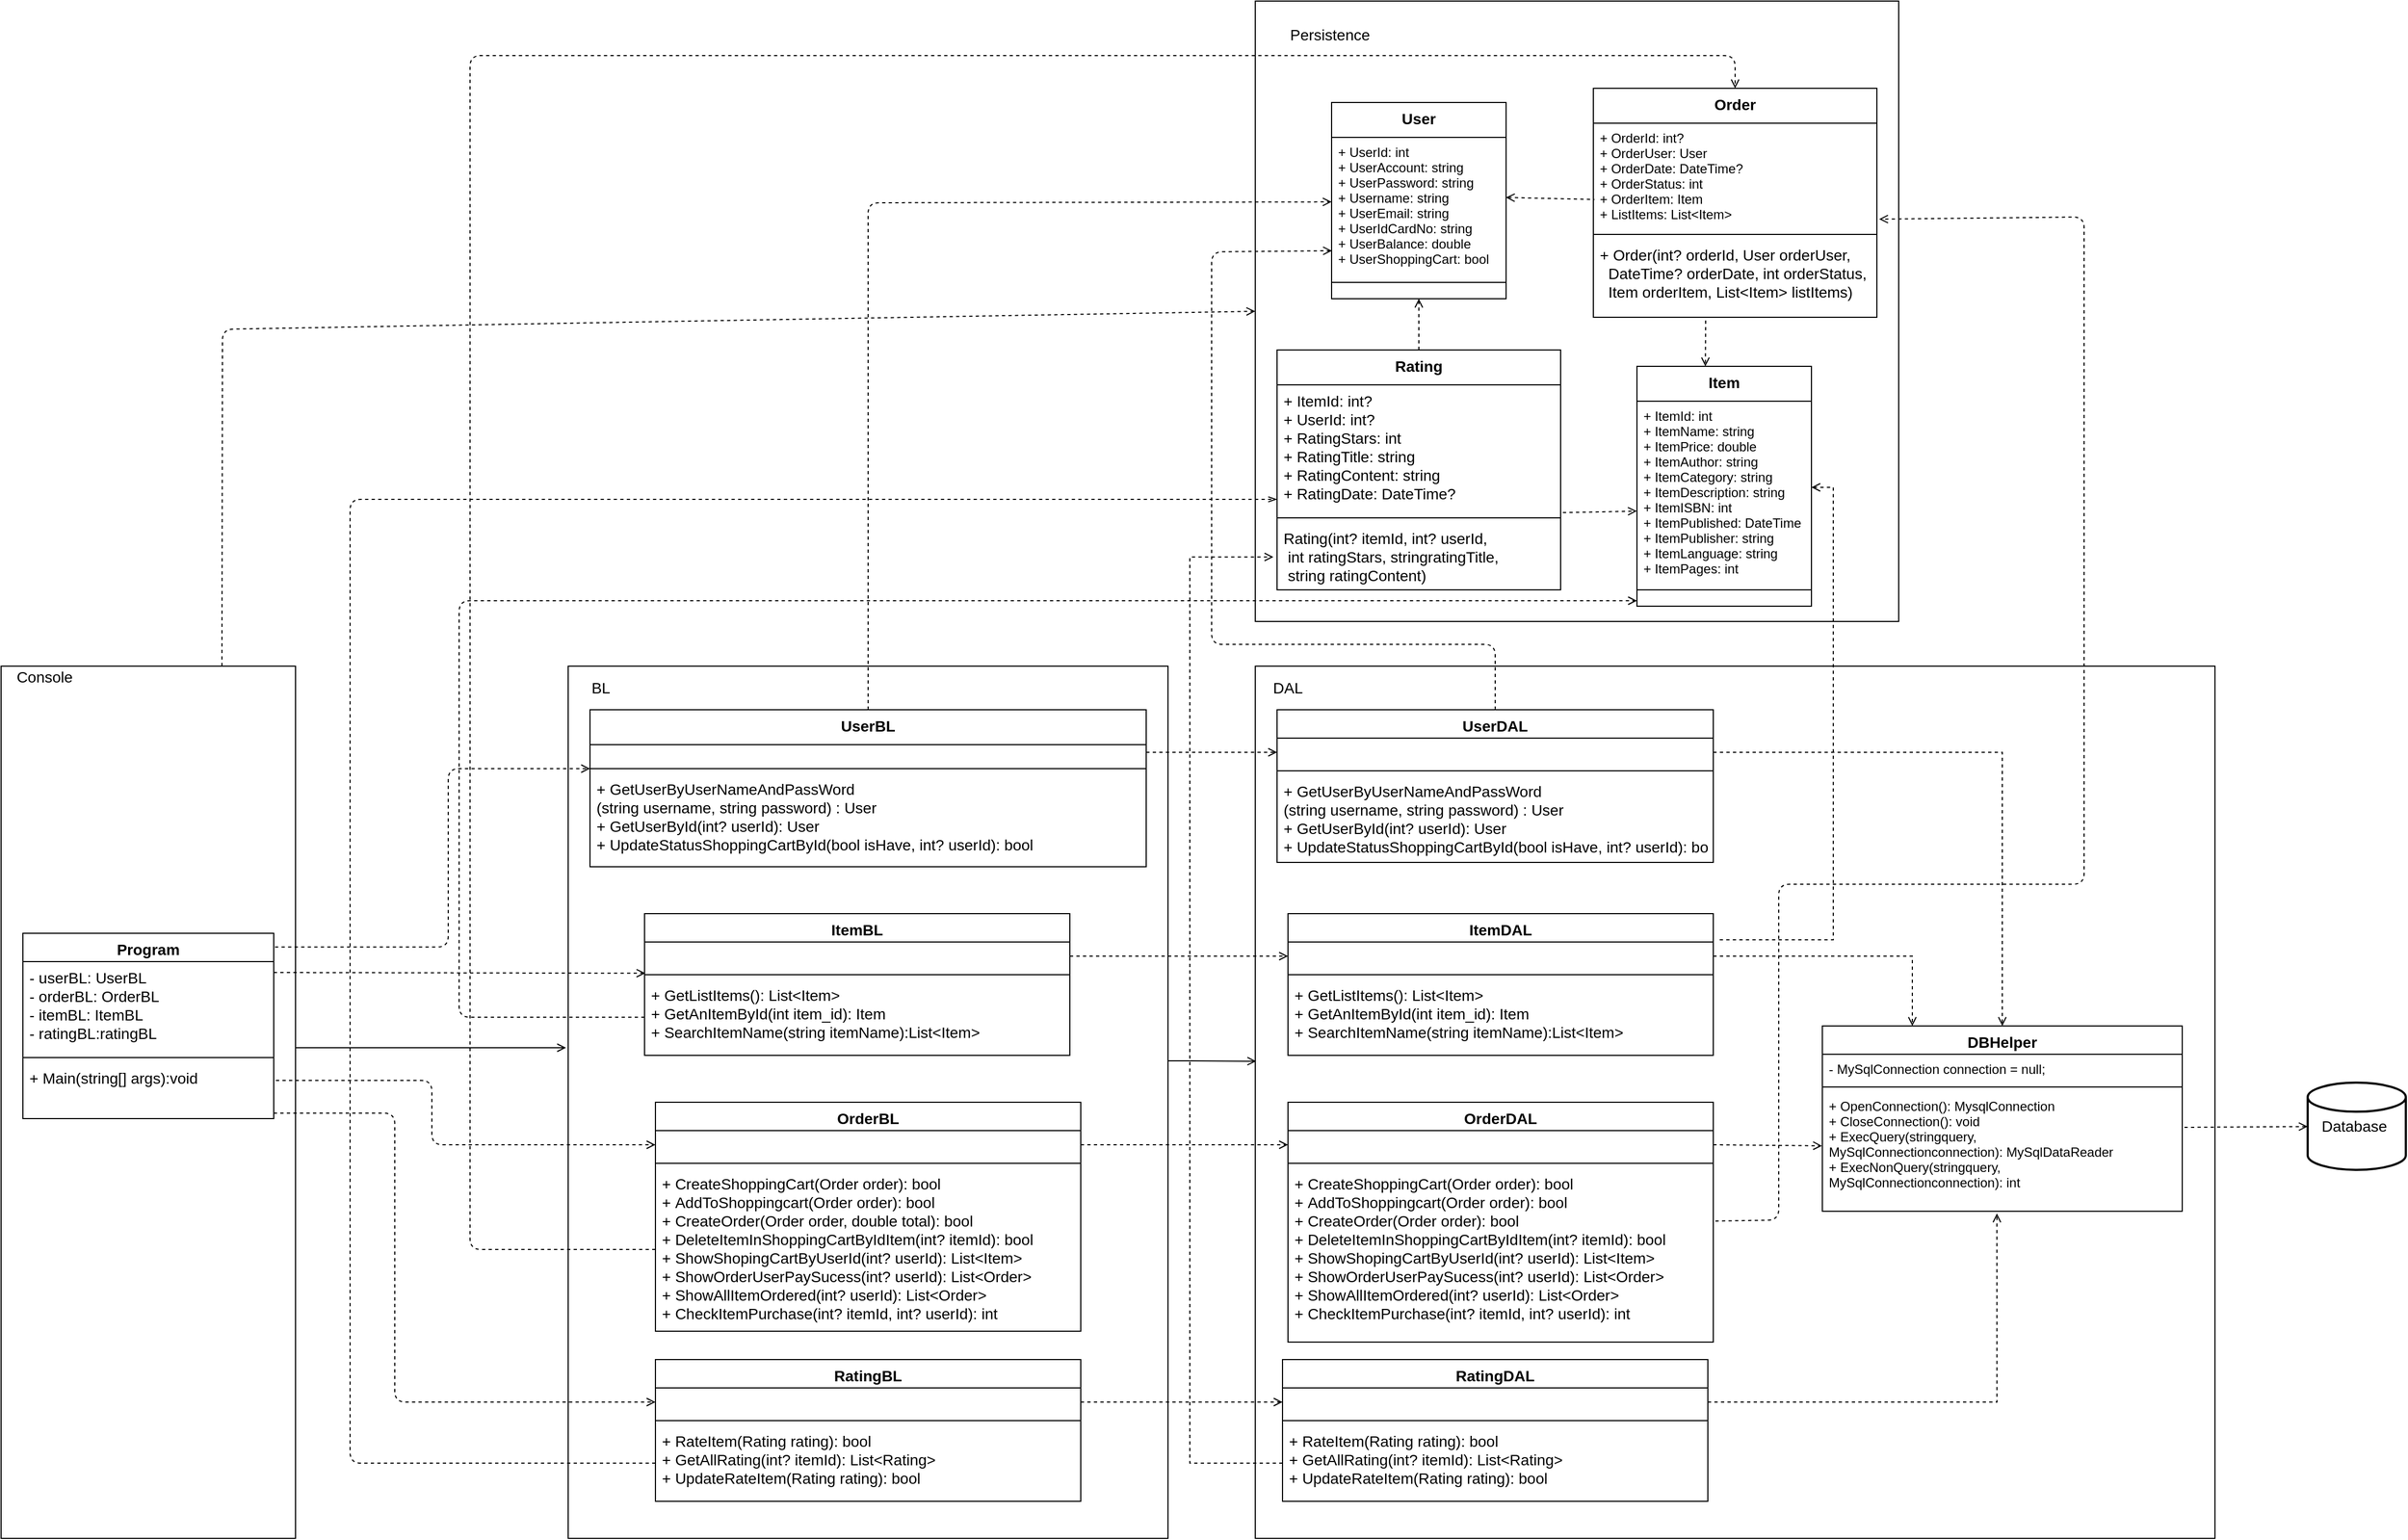 <mxfile version="10.7.6" type="device"><diagram id="Gc_cReIqnhDDyFZBxnfC" name="Page-1"><mxGraphModel dx="1263" dy="1745" grid="1" gridSize="10" guides="1" tooltips="1" connect="1" arrows="1" fold="1" page="1" pageScale="1" pageWidth="827" pageHeight="1169" math="0" shadow="0"><root><mxCell id="0"/><mxCell id="1" parent="0"/><mxCell id="-DTpXNqFIU-5jEL0qVyq-1" style="edgeStyle=orthogonalEdgeStyle;rounded=0;orthogonalLoop=1;jettySize=auto;html=1;endArrow=open;endFill=0;fontSize=14;entryX=0.001;entryY=0.453;entryDx=0;entryDy=0;entryPerimeter=0;" parent="1" source="-DTpXNqFIU-5jEL0qVyq-2" target="-DTpXNqFIU-5jEL0qVyq-27" edge="1"><mxGeometry relative="1" as="geometry"><Array as="points"><mxPoint x="1100" y="402"/><mxPoint x="1100" y="402"/></Array></mxGeometry></mxCell><mxCell id="-DTpXNqFIU-5jEL0qVyq-2" value="" style="rounded=0;whiteSpace=wrap;html=1;fillColor=none;gradientColor=none;align=left;" parent="1" vertex="1"><mxGeometry x="530" y="40" width="550" height="800" as="geometry"/></mxCell><mxCell id="-DTpXNqFIU-5jEL0qVyq-3" style="edgeStyle=orthogonalEdgeStyle;rounded=0;orthogonalLoop=1;jettySize=auto;html=1;fontSize=14;endArrow=open;endFill=0;" parent="1" source="-DTpXNqFIU-5jEL0qVyq-4" edge="1"><mxGeometry relative="1" as="geometry"><mxPoint x="528" y="390" as="targetPoint"/><Array as="points"><mxPoint x="527" y="390"/></Array></mxGeometry></mxCell><mxCell id="-DTpXNqFIU-5jEL0qVyq-4" value="" style="rounded=0;whiteSpace=wrap;html=1;" parent="1" vertex="1"><mxGeometry x="10" y="40" width="270" height="800" as="geometry"/></mxCell><mxCell id="-DTpXNqFIU-5jEL0qVyq-5" value="Program" style="swimlane;fontStyle=1;align=center;verticalAlign=top;childLayout=stackLayout;horizontal=1;startSize=26;horizontalStack=0;resizeParent=1;resizeParentMax=0;resizeLast=0;collapsible=1;marginBottom=0;fontSize=14;" parent="1" vertex="1"><mxGeometry x="30" y="285" width="230" height="170" as="geometry"><mxRectangle x="30" y="130" width="90" height="26" as="alternateBounds"/></mxGeometry></mxCell><mxCell id="-DTpXNqFIU-5jEL0qVyq-6" value="- userBL: UserBL&#10;- orderBL: OrderBL&#10;- itemBL: ItemBL&#10;- ratingBL:ratingBL&#10;" style="text;strokeColor=none;fillColor=none;align=left;verticalAlign=top;spacingLeft=4;spacingRight=4;overflow=hidden;rotatable=0;points=[[0,0.5],[1,0.5]];portConstraint=eastwest;fontSize=14;" parent="-DTpXNqFIU-5jEL0qVyq-5" vertex="1"><mxGeometry y="26" width="230" height="84" as="geometry"/></mxCell><mxCell id="-DTpXNqFIU-5jEL0qVyq-7" value="" style="line;strokeWidth=1;fillColor=none;align=left;verticalAlign=middle;spacingTop=-1;spacingLeft=3;spacingRight=3;rotatable=0;labelPosition=right;points=[];portConstraint=eastwest;" parent="-DTpXNqFIU-5jEL0qVyq-5" vertex="1"><mxGeometry y="110" width="230" height="8" as="geometry"/></mxCell><mxCell id="-DTpXNqFIU-5jEL0qVyq-8" value="+ Main(string[] args):void&#10;&#10;" style="text;strokeColor=none;fillColor=none;align=left;verticalAlign=top;spacingLeft=4;spacingRight=4;overflow=hidden;rotatable=0;points=[[0,0.5],[1,0.5]];portConstraint=eastwest;fontSize=14;" parent="-DTpXNqFIU-5jEL0qVyq-5" vertex="1"><mxGeometry y="118" width="230" height="52" as="geometry"/></mxCell><mxCell id="-DTpXNqFIU-5jEL0qVyq-9" value="&lt;font style=&quot;font-size: 14px&quot;&gt;Console&lt;/font&gt;" style="text;html=1;strokeColor=none;fillColor=none;align=center;verticalAlign=middle;whiteSpace=wrap;rounded=0;fontSize=14;" parent="1" vertex="1"><mxGeometry x="10" y="40" width="80" height="20" as="geometry"/></mxCell><mxCell id="-DTpXNqFIU-5jEL0qVyq-10" value="UserBL" style="swimlane;fontStyle=1;align=center;verticalAlign=top;childLayout=stackLayout;horizontal=1;startSize=32;horizontalStack=0;resizeParent=1;resizeParentMax=0;resizeLast=0;collapsible=1;marginBottom=0;fillColor=none;gradientColor=none;fontSize=14;" parent="1" vertex="1"><mxGeometry x="550" y="80" width="510" height="144" as="geometry"/></mxCell><mxCell id="-DTpXNqFIU-5jEL0qVyq-11" value="  " style="text;strokeColor=none;fillColor=none;align=left;verticalAlign=top;spacingLeft=4;spacingRight=4;overflow=hidden;rotatable=0;points=[[0,0.5],[1,0.5]];portConstraint=eastwest;" parent="-DTpXNqFIU-5jEL0qVyq-10" vertex="1"><mxGeometry y="32" width="510" height="18" as="geometry"/></mxCell><mxCell id="-DTpXNqFIU-5jEL0qVyq-12" value="" style="line;strokeWidth=1;fillColor=none;align=left;verticalAlign=middle;spacingTop=-1;spacingLeft=3;spacingRight=3;rotatable=0;labelPosition=right;points=[];portConstraint=eastwest;" parent="-DTpXNqFIU-5jEL0qVyq-10" vertex="1"><mxGeometry y="50" width="510" height="8" as="geometry"/></mxCell><mxCell id="-DTpXNqFIU-5jEL0qVyq-13" value="+ GetUserByUserNameAndPassWord&#10;(string username, string password) : User&#10;+ GetUserById(int? userId): User&#10;+ UpdateStatusShoppingCartById(bool isHave, int? userId): bool&#10;" style="text;strokeColor=none;fillColor=none;align=left;verticalAlign=top;spacingLeft=4;spacingRight=4;overflow=hidden;rotatable=0;points=[[0,0.5],[1,0.5]];portConstraint=eastwest;fontSize=14;" parent="-DTpXNqFIU-5jEL0qVyq-10" vertex="1"><mxGeometry y="58" width="510" height="86" as="geometry"/></mxCell><mxCell id="-DTpXNqFIU-5jEL0qVyq-14" value="ItemBL" style="swimlane;fontStyle=1;align=center;verticalAlign=top;childLayout=stackLayout;horizontal=1;startSize=26;horizontalStack=0;resizeParent=1;resizeParentMax=0;resizeLast=0;collapsible=1;marginBottom=0;fillColor=none;gradientColor=none;fontSize=14;" parent="1" vertex="1"><mxGeometry x="600" y="267" width="390" height="130" as="geometry"/></mxCell><mxCell id="-DTpXNqFIU-5jEL0qVyq-15" value=" " style="text;strokeColor=none;fillColor=none;align=left;verticalAlign=top;spacingLeft=4;spacingRight=4;overflow=hidden;rotatable=0;points=[[0,0.5],[1,0.5]];portConstraint=eastwest;" parent="-DTpXNqFIU-5jEL0qVyq-14" vertex="1"><mxGeometry y="26" width="390" height="26" as="geometry"/></mxCell><mxCell id="-DTpXNqFIU-5jEL0qVyq-16" value="" style="line;strokeWidth=1;fillColor=none;align=left;verticalAlign=middle;spacingTop=-1;spacingLeft=3;spacingRight=3;rotatable=0;labelPosition=right;points=[];portConstraint=eastwest;" parent="-DTpXNqFIU-5jEL0qVyq-14" vertex="1"><mxGeometry y="52" width="390" height="8" as="geometry"/></mxCell><mxCell id="-DTpXNqFIU-5jEL0qVyq-17" value="+ GetListItems(): List&lt;Item&gt;&#10;+ GetAnItemById(int item_id): Item&#10;+ SearchItemName(string itemName):List&lt;Item&gt;&#10;" style="text;strokeColor=none;fillColor=none;align=left;verticalAlign=top;spacingLeft=4;spacingRight=4;overflow=hidden;rotatable=0;points=[[0,0.5],[1,0.5]];portConstraint=eastwest;fontSize=14;" parent="-DTpXNqFIU-5jEL0qVyq-14" vertex="1"><mxGeometry y="60" width="390" height="70" as="geometry"/></mxCell><mxCell id="-DTpXNqFIU-5jEL0qVyq-18" value="OrderBL" style="swimlane;fontStyle=1;align=center;verticalAlign=top;childLayout=stackLayout;horizontal=1;startSize=26;horizontalStack=0;resizeParent=1;resizeParentMax=0;resizeLast=0;collapsible=1;marginBottom=0;fillColor=none;gradientColor=none;fontSize=14;" parent="1" vertex="1"><mxGeometry x="610" y="440" width="390" height="210" as="geometry"/></mxCell><mxCell id="-DTpXNqFIU-5jEL0qVyq-19" value=" " style="text;strokeColor=none;fillColor=none;align=left;verticalAlign=top;spacingLeft=4;spacingRight=4;overflow=hidden;rotatable=0;points=[[0,0.5],[1,0.5]];portConstraint=eastwest;" parent="-DTpXNqFIU-5jEL0qVyq-18" vertex="1"><mxGeometry y="26" width="390" height="26" as="geometry"/></mxCell><mxCell id="-DTpXNqFIU-5jEL0qVyq-20" value="" style="line;strokeWidth=1;fillColor=none;align=left;verticalAlign=middle;spacingTop=-1;spacingLeft=3;spacingRight=3;rotatable=0;labelPosition=right;points=[];portConstraint=eastwest;" parent="-DTpXNqFIU-5jEL0qVyq-18" vertex="1"><mxGeometry y="52" width="390" height="8" as="geometry"/></mxCell><mxCell id="-DTpXNqFIU-5jEL0qVyq-21" value="+ CreateShoppingCart(Order order): bool&#10;+ AddToShoppingcart(Order order): bool&#10;+ CreateOrder(Order order, double total): bool&#10;+ DeleteItemInShoppingCartByIdItem(int? itemId): bool&#10;+ ShowShopingCartByUserId(int? userId): List&lt;Item&gt;&#10;+ ShowOrderUserPaySucess(int? userId): List&lt;Order&gt;&#10;+ ShowAllItemOrdered(int? userId): List&lt;Order&gt;&#10;+ CheckItemPurchase(int? itemId, int? userId): int&#10;&#10;" style="text;strokeColor=none;fillColor=none;align=left;verticalAlign=top;spacingLeft=4;spacingRight=4;overflow=hidden;rotatable=0;points=[[0,0.5],[1,0.5]];portConstraint=eastwest;fontSize=14;" parent="-DTpXNqFIU-5jEL0qVyq-18" vertex="1"><mxGeometry y="60" width="390" height="150" as="geometry"/></mxCell><mxCell id="-DTpXNqFIU-5jEL0qVyq-22" value="RatingBL" style="swimlane;fontStyle=1;align=center;verticalAlign=top;childLayout=stackLayout;horizontal=1;startSize=26;horizontalStack=0;resizeParent=1;resizeParentMax=0;resizeLast=0;collapsible=1;marginBottom=0;fillColor=none;gradientColor=none;fontSize=14;" parent="1" vertex="1"><mxGeometry x="610" y="676" width="390" height="130" as="geometry"/></mxCell><mxCell id="-DTpXNqFIU-5jEL0qVyq-23" value=" " style="text;strokeColor=none;fillColor=none;align=left;verticalAlign=top;spacingLeft=4;spacingRight=4;overflow=hidden;rotatable=0;points=[[0,0.5],[1,0.5]];portConstraint=eastwest;" parent="-DTpXNqFIU-5jEL0qVyq-22" vertex="1"><mxGeometry y="26" width="390" height="26" as="geometry"/></mxCell><mxCell id="-DTpXNqFIU-5jEL0qVyq-24" value="" style="line;strokeWidth=1;fillColor=none;align=left;verticalAlign=middle;spacingTop=-1;spacingLeft=3;spacingRight=3;rotatable=0;labelPosition=right;points=[];portConstraint=eastwest;" parent="-DTpXNqFIU-5jEL0qVyq-22" vertex="1"><mxGeometry y="52" width="390" height="8" as="geometry"/></mxCell><mxCell id="-DTpXNqFIU-5jEL0qVyq-25" value="+ RateItem(Rating rating): bool&#10;+ GetAllRating(int? itemId): List&lt;Rating&gt;&#10;+ UpdateRateItem(Rating rating): bool&#10;" style="text;strokeColor=none;fillColor=none;align=left;verticalAlign=top;spacingLeft=4;spacingRight=4;overflow=hidden;rotatable=0;points=[[0,0.5],[1,0.5]];portConstraint=eastwest;fontSize=14;" parent="-DTpXNqFIU-5jEL0qVyq-22" vertex="1"><mxGeometry y="60" width="390" height="70" as="geometry"/></mxCell><mxCell id="-DTpXNqFIU-5jEL0qVyq-26" value="BL" style="text;html=1;strokeColor=none;fillColor=none;align=center;verticalAlign=middle;whiteSpace=wrap;rounded=0;fontSize=14;" parent="1" vertex="1"><mxGeometry x="540" y="50" width="40" height="20" as="geometry"/></mxCell><mxCell id="-DTpXNqFIU-5jEL0qVyq-27" value="" style="rounded=0;whiteSpace=wrap;html=1;fillColor=none;gradientColor=none;fontSize=14;align=left;" parent="1" vertex="1"><mxGeometry x="1160" y="40" width="880" height="800" as="geometry"/></mxCell><mxCell id="-DTpXNqFIU-5jEL0qVyq-28" value="UserDAL" style="swimlane;fontStyle=1;align=center;verticalAlign=top;childLayout=stackLayout;horizontal=1;startSize=26;horizontalStack=0;resizeParent=1;resizeParentMax=0;resizeLast=0;collapsible=1;marginBottom=0;fillColor=none;gradientColor=none;fontSize=14;" parent="1" vertex="1"><mxGeometry x="1180" y="80" width="400" height="140" as="geometry"/></mxCell><mxCell id="-DTpXNqFIU-5jEL0qVyq-29" value=" " style="text;strokeColor=none;fillColor=none;align=left;verticalAlign=top;spacingLeft=4;spacingRight=4;overflow=hidden;rotatable=0;points=[[0,0.5],[1,0.5]];portConstraint=eastwest;" parent="-DTpXNqFIU-5jEL0qVyq-28" vertex="1"><mxGeometry y="26" width="400" height="26" as="geometry"/></mxCell><mxCell id="-DTpXNqFIU-5jEL0qVyq-30" value="" style="line;strokeWidth=1;fillColor=none;align=left;verticalAlign=middle;spacingTop=-1;spacingLeft=3;spacingRight=3;rotatable=0;labelPosition=right;points=[];portConstraint=eastwest;" parent="-DTpXNqFIU-5jEL0qVyq-28" vertex="1"><mxGeometry y="52" width="400" height="8" as="geometry"/></mxCell><mxCell id="-DTpXNqFIU-5jEL0qVyq-31" value="+ GetUserByUserNameAndPassWord&#10;(string username, string password) : User&#10;+ GetUserById(int? userId): User&#10;+ UpdateStatusShoppingCartById(bool isHave, int? userId): bool&#10;" style="text;strokeColor=none;fillColor=none;align=left;verticalAlign=top;spacingLeft=4;spacingRight=4;overflow=hidden;rotatable=0;points=[[0,0.5],[1,0.5]];portConstraint=eastwest;fontSize=14;" parent="-DTpXNqFIU-5jEL0qVyq-28" vertex="1"><mxGeometry y="60" width="400" height="80" as="geometry"/></mxCell><mxCell id="-DTpXNqFIU-5jEL0qVyq-32" value="ItemDAL" style="swimlane;fontStyle=1;align=center;verticalAlign=top;childLayout=stackLayout;horizontal=1;startSize=26;horizontalStack=0;resizeParent=1;resizeParentMax=0;resizeLast=0;collapsible=1;marginBottom=0;fillColor=none;gradientColor=none;fontSize=14;" parent="1" vertex="1"><mxGeometry x="1190" y="267" width="390" height="130" as="geometry"/></mxCell><mxCell id="-DTpXNqFIU-5jEL0qVyq-33" value=" " style="text;strokeColor=none;fillColor=none;align=left;verticalAlign=top;spacingLeft=4;spacingRight=4;overflow=hidden;rotatable=0;points=[[0,0.5],[1,0.5]];portConstraint=eastwest;" parent="-DTpXNqFIU-5jEL0qVyq-32" vertex="1"><mxGeometry y="26" width="390" height="26" as="geometry"/></mxCell><mxCell id="-DTpXNqFIU-5jEL0qVyq-34" value="" style="line;strokeWidth=1;fillColor=none;align=left;verticalAlign=middle;spacingTop=-1;spacingLeft=3;spacingRight=3;rotatable=0;labelPosition=right;points=[];portConstraint=eastwest;" parent="-DTpXNqFIU-5jEL0qVyq-32" vertex="1"><mxGeometry y="52" width="390" height="8" as="geometry"/></mxCell><mxCell id="-DTpXNqFIU-5jEL0qVyq-35" value="+ GetListItems(): List&lt;Item&gt;&#10;+ GetAnItemById(int item_id): Item&#10;+ SearchItemName(string itemName):List&lt;Item&gt;&#10;" style="text;strokeColor=none;fillColor=none;align=left;verticalAlign=top;spacingLeft=4;spacingRight=4;overflow=hidden;rotatable=0;points=[[0,0.5],[1,0.5]];portConstraint=eastwest;fontSize=14;" parent="-DTpXNqFIU-5jEL0qVyq-32" vertex="1"><mxGeometry y="60" width="390" height="70" as="geometry"/></mxCell><mxCell id="-DTpXNqFIU-5jEL0qVyq-36" value="OrderDAL" style="swimlane;fontStyle=1;align=center;verticalAlign=top;childLayout=stackLayout;horizontal=1;startSize=26;horizontalStack=0;resizeParent=1;resizeParentMax=0;resizeLast=0;collapsible=1;marginBottom=0;fillColor=none;gradientColor=none;fontSize=14;" parent="1" vertex="1"><mxGeometry x="1190" y="440" width="390" height="220" as="geometry"/></mxCell><mxCell id="-DTpXNqFIU-5jEL0qVyq-37" value=" " style="text;strokeColor=none;fillColor=none;align=left;verticalAlign=top;spacingLeft=4;spacingRight=4;overflow=hidden;rotatable=0;points=[[0,0.5],[1,0.5]];portConstraint=eastwest;" parent="-DTpXNqFIU-5jEL0qVyq-36" vertex="1"><mxGeometry y="26" width="390" height="26" as="geometry"/></mxCell><mxCell id="-DTpXNqFIU-5jEL0qVyq-38" value="" style="line;strokeWidth=1;fillColor=none;align=left;verticalAlign=middle;spacingTop=-1;spacingLeft=3;spacingRight=3;rotatable=0;labelPosition=right;points=[];portConstraint=eastwest;" parent="-DTpXNqFIU-5jEL0qVyq-36" vertex="1"><mxGeometry y="52" width="390" height="8" as="geometry"/></mxCell><mxCell id="-DTpXNqFIU-5jEL0qVyq-39" value="+ CreateShoppingCart(Order order): bool&#10;+ AddToShoppingcart(Order order): bool&#10;+ CreateOrder(Order order): bool&#10;+ DeleteItemInShoppingCartByIdItem(int? itemId): bool&#10;+ ShowShopingCartByUserId(int? userId): List&lt;Item&gt;&#10;+ ShowOrderUserPaySucess(int? userId): List&lt;Order&gt;&#10;+ ShowAllItemOrdered(int? userId): List&lt;Order&gt;&#10;+ CheckItemPurchase(int? itemId, int? userId): int&#10;&#10;" style="text;strokeColor=none;fillColor=none;align=left;verticalAlign=top;spacingLeft=4;spacingRight=4;overflow=hidden;rotatable=0;points=[[0,0.5],[1,0.5]];portConstraint=eastwest;fontSize=14;" parent="-DTpXNqFIU-5jEL0qVyq-36" vertex="1"><mxGeometry y="60" width="390" height="160" as="geometry"/></mxCell><mxCell id="-DTpXNqFIU-5jEL0qVyq-40" value="RatingDAL" style="swimlane;fontStyle=1;align=center;verticalAlign=top;childLayout=stackLayout;horizontal=1;startSize=26;horizontalStack=0;resizeParent=1;resizeParentMax=0;resizeLast=0;collapsible=1;marginBottom=0;fillColor=none;gradientColor=none;fontSize=14;" parent="1" vertex="1"><mxGeometry x="1185" y="676" width="390" height="130" as="geometry"/></mxCell><mxCell id="-DTpXNqFIU-5jEL0qVyq-41" value=" " style="text;strokeColor=none;fillColor=none;align=left;verticalAlign=top;spacingLeft=4;spacingRight=4;overflow=hidden;rotatable=0;points=[[0,0.5],[1,0.5]];portConstraint=eastwest;" parent="-DTpXNqFIU-5jEL0qVyq-40" vertex="1"><mxGeometry y="26" width="390" height="26" as="geometry"/></mxCell><mxCell id="-DTpXNqFIU-5jEL0qVyq-42" value="" style="line;strokeWidth=1;fillColor=none;align=left;verticalAlign=middle;spacingTop=-1;spacingLeft=3;spacingRight=3;rotatable=0;labelPosition=right;points=[];portConstraint=eastwest;" parent="-DTpXNqFIU-5jEL0qVyq-40" vertex="1"><mxGeometry y="52" width="390" height="8" as="geometry"/></mxCell><mxCell id="-DTpXNqFIU-5jEL0qVyq-43" value="+ RateItem(Rating rating): bool&#10;+ GetAllRating(int? itemId): List&lt;Rating&gt;&#10;+ UpdateRateItem(Rating rating): bool&#10;" style="text;strokeColor=none;fillColor=none;align=left;verticalAlign=top;spacingLeft=4;spacingRight=4;overflow=hidden;rotatable=0;points=[[0,0.5],[1,0.5]];portConstraint=eastwest;fontSize=14;" parent="-DTpXNqFIU-5jEL0qVyq-40" vertex="1"><mxGeometry y="60" width="390" height="70" as="geometry"/></mxCell><mxCell id="-DTpXNqFIU-5jEL0qVyq-44" value="DBHelper" style="swimlane;fontStyle=1;align=center;verticalAlign=top;childLayout=stackLayout;horizontal=1;startSize=26;horizontalStack=0;resizeParent=1;resizeParentMax=0;resizeLast=0;collapsible=1;marginBottom=0;fillColor=none;gradientColor=none;fontSize=14;" parent="1" vertex="1"><mxGeometry x="1680" y="370" width="330" height="170" as="geometry"/></mxCell><mxCell id="-DTpXNqFIU-5jEL0qVyq-45" value="- MySqlConnection connection = null;" style="text;strokeColor=none;fillColor=none;align=left;verticalAlign=top;spacingLeft=4;spacingRight=4;overflow=hidden;rotatable=0;points=[[0,0.5],[1,0.5]];portConstraint=eastwest;fontSize=12;" parent="-DTpXNqFIU-5jEL0qVyq-44" vertex="1"><mxGeometry y="26" width="330" height="26" as="geometry"/></mxCell><mxCell id="-DTpXNqFIU-5jEL0qVyq-46" value="" style="line;strokeWidth=1;fillColor=none;align=left;verticalAlign=middle;spacingTop=-1;spacingLeft=3;spacingRight=3;rotatable=0;labelPosition=right;points=[];portConstraint=eastwest;" parent="-DTpXNqFIU-5jEL0qVyq-44" vertex="1"><mxGeometry y="52" width="330" height="8" as="geometry"/></mxCell><mxCell id="-DTpXNqFIU-5jEL0qVyq-47" value="+ OpenConnection(): MysqlConnection &#10;+ CloseConnection(): void&#10;+ ExecQuery(stringquery, &#10;MySqlConnectionconnection): MySqlDataReader&#10;+ ExecNonQuery(stringquery,&#10;MySqlConnectionconnection): int" style="text;strokeColor=none;fillColor=none;align=left;verticalAlign=top;spacingLeft=4;spacingRight=4;overflow=hidden;rotatable=0;points=[[0,0.5],[1,0.5]];portConstraint=eastwest;" parent="-DTpXNqFIU-5jEL0qVyq-44" vertex="1"><mxGeometry y="60" width="330" height="110" as="geometry"/></mxCell><mxCell id="-DTpXNqFIU-5jEL0qVyq-48" value="&lt;div style=&quot;text-align: center&quot;&gt;&amp;nbsp; &amp;nbsp;&lt;font style=&quot;font-size: 14px&quot;&gt;Database&lt;/font&gt;&lt;/div&gt;" style="strokeWidth=2;html=1;shape=mxgraph.flowchart.database;whiteSpace=wrap;fillColor=none;gradientColor=none;fontSize=13;align=left;" parent="1" vertex="1"><mxGeometry x="2125" y="422" width="90" height="80" as="geometry"/></mxCell><mxCell id="-DTpXNqFIU-5jEL0qVyq-49" value="" style="endArrow=open;html=1;dashed=1;fontSize=13;endFill=0;edgeStyle=orthogonalEdgeStyle;exitX=1.005;exitY=0.074;exitDx=0;exitDy=0;exitPerimeter=0;" parent="1" source="-DTpXNqFIU-5jEL0qVyq-5" edge="1"><mxGeometry width="50" height="50" relative="1" as="geometry"><mxPoint x="291" y="308" as="sourcePoint"/><mxPoint x="550" y="134" as="targetPoint"/><Array as="points"><mxPoint x="420" y="298"/><mxPoint x="420" y="134"/></Array></mxGeometry></mxCell><mxCell id="-DTpXNqFIU-5jEL0qVyq-50" value="" style="endArrow=open;html=1;dashed=1;fontSize=13;endFill=0;entryX=0.002;entryY=1.102;entryDx=0;entryDy=0;entryPerimeter=0;" parent="1" target="-DTpXNqFIU-5jEL0qVyq-15" edge="1"><mxGeometry width="50" height="50" relative="1" as="geometry"><mxPoint x="260" y="321" as="sourcePoint"/><mxPoint x="340" y="330" as="targetPoint"/></mxGeometry></mxCell><mxCell id="-DTpXNqFIU-5jEL0qVyq-51" value="" style="endArrow=open;html=1;dashed=1;fontSize=13;endFill=0;entryX=0;entryY=0.5;entryDx=0;entryDy=0;edgeStyle=orthogonalEdgeStyle;" parent="1" target="-DTpXNqFIU-5jEL0qVyq-19" edge="1"><mxGeometry width="50" height="50" relative="1" as="geometry"><mxPoint x="262" y="420" as="sourcePoint"/><mxPoint x="400" y="520" as="targetPoint"/><Array as="points"><mxPoint x="262" y="420"/><mxPoint x="405" y="420"/><mxPoint x="405" y="479"/></Array></mxGeometry></mxCell><mxCell id="-DTpXNqFIU-5jEL0qVyq-52" value="" style="endArrow=open;html=1;fontSize=13;entryX=0;entryY=0.5;entryDx=0;entryDy=0;dashed=1;edgeStyle=orthogonalEdgeStyle;endFill=0;" parent="1" target="-DTpXNqFIU-5jEL0qVyq-23" edge="1"><mxGeometry width="50" height="50" relative="1" as="geometry"><mxPoint x="260" y="450" as="sourcePoint"/><mxPoint x="450" y="570" as="targetPoint"/><Array as="points"><mxPoint x="260" y="450"/><mxPoint x="371" y="450"/><mxPoint x="371" y="715"/></Array></mxGeometry></mxCell><mxCell id="-DTpXNqFIU-5jEL0qVyq-53" style="edgeStyle=orthogonalEdgeStyle;rounded=0;orthogonalLoop=1;jettySize=auto;html=1;dashed=1;endArrow=open;endFill=0;fontSize=13;" parent="1" source="-DTpXNqFIU-5jEL0qVyq-11" edge="1"><mxGeometry relative="1" as="geometry"><mxPoint x="1180" y="119" as="targetPoint"/><Array as="points"><mxPoint x="1060" y="119"/><mxPoint x="1060" y="119"/></Array></mxGeometry></mxCell><mxCell id="-DTpXNqFIU-5jEL0qVyq-54" value="&lt;font style=&quot;font-size: 14px&quot;&gt;DAL&lt;/font&gt;" style="text;html=1;strokeColor=none;fillColor=none;align=center;verticalAlign=middle;whiteSpace=wrap;rounded=0;fontSize=13;" parent="1" vertex="1"><mxGeometry x="1170" y="50" width="40" height="20" as="geometry"/></mxCell><mxCell id="-DTpXNqFIU-5jEL0qVyq-55" style="edgeStyle=orthogonalEdgeStyle;rounded=0;orthogonalLoop=1;jettySize=auto;html=1;entryX=0;entryY=0.5;entryDx=0;entryDy=0;dashed=1;endArrow=open;endFill=0;fontSize=13;" parent="1" source="-DTpXNqFIU-5jEL0qVyq-15" target="-DTpXNqFIU-5jEL0qVyq-33" edge="1"><mxGeometry relative="1" as="geometry"/></mxCell><mxCell id="-DTpXNqFIU-5jEL0qVyq-56" style="edgeStyle=orthogonalEdgeStyle;rounded=0;orthogonalLoop=1;jettySize=auto;html=1;entryX=0;entryY=0.5;entryDx=0;entryDy=0;dashed=1;endArrow=open;endFill=0;fontSize=13;" parent="1" source="-DTpXNqFIU-5jEL0qVyq-19" target="-DTpXNqFIU-5jEL0qVyq-37" edge="1"><mxGeometry relative="1" as="geometry"/></mxCell><mxCell id="-DTpXNqFIU-5jEL0qVyq-57" style="edgeStyle=orthogonalEdgeStyle;rounded=0;orthogonalLoop=1;jettySize=auto;html=1;entryX=0;entryY=0.5;entryDx=0;entryDy=0;dashed=1;endArrow=open;endFill=0;fontSize=13;" parent="1" source="-DTpXNqFIU-5jEL0qVyq-23" target="-DTpXNqFIU-5jEL0qVyq-41" edge="1"><mxGeometry relative="1" as="geometry"/></mxCell><mxCell id="-DTpXNqFIU-5jEL0qVyq-58" style="edgeStyle=orthogonalEdgeStyle;rounded=0;orthogonalLoop=1;jettySize=auto;html=1;entryX=0.5;entryY=0;entryDx=0;entryDy=0;dashed=1;endArrow=open;endFill=0;fontSize=13;" parent="1" source="-DTpXNqFIU-5jEL0qVyq-29" target="-DTpXNqFIU-5jEL0qVyq-44" edge="1"><mxGeometry relative="1" as="geometry"/></mxCell><mxCell id="-DTpXNqFIU-5jEL0qVyq-59" style="edgeStyle=orthogonalEdgeStyle;rounded=0;orthogonalLoop=1;jettySize=auto;html=1;entryX=0.25;entryY=0;entryDx=0;entryDy=0;dashed=1;endArrow=open;endFill=0;fontSize=13;" parent="1" source="-DTpXNqFIU-5jEL0qVyq-33" target="-DTpXNqFIU-5jEL0qVyq-44" edge="1"><mxGeometry relative="1" as="geometry"/></mxCell><mxCell id="-DTpXNqFIU-5jEL0qVyq-61" style="edgeStyle=orthogonalEdgeStyle;rounded=0;orthogonalLoop=1;jettySize=auto;html=1;dashed=1;endArrow=open;endFill=0;fontSize=13;entryX=0.485;entryY=1.018;entryDx=0;entryDy=0;entryPerimeter=0;" parent="1" source="-DTpXNqFIU-5jEL0qVyq-41" target="-DTpXNqFIU-5jEL0qVyq-47" edge="1"><mxGeometry relative="1" as="geometry"><mxPoint x="1700" y="541" as="targetPoint"/><Array as="points"><mxPoint x="1840" y="715"/></Array></mxGeometry></mxCell><mxCell id="-DTpXNqFIU-5jEL0qVyq-67" value="" style="endArrow=open;dashed=1;html=1;exitX=1;exitY=0.5;exitDx=0;exitDy=0;endFill=0;entryX=-0.001;entryY=0.454;entryDx=0;entryDy=0;entryPerimeter=0;" parent="1" source="-DTpXNqFIU-5jEL0qVyq-37" target="-DTpXNqFIU-5jEL0qVyq-47" edge="1"><mxGeometry width="50" height="50" relative="1" as="geometry"><mxPoint x="1590" y="540" as="sourcePoint"/><mxPoint x="1680" y="476" as="targetPoint"/></mxGeometry></mxCell><mxCell id="-DTpXNqFIU-5jEL0qVyq-69" value="" style="endArrow=open;dashed=1;html=1;endFill=0;" parent="1" target="-DTpXNqFIU-5jEL0qVyq-48" edge="1"><mxGeometry width="50" height="50" relative="1" as="geometry"><mxPoint x="2012" y="463" as="sourcePoint"/><mxPoint x="1690" y="489.833" as="targetPoint"/></mxGeometry></mxCell><mxCell id="ovn-y0jEc0SJqVnLOqyq-1" value="" style="rounded=0;whiteSpace=wrap;html=1;fillColor=none;gradientColor=none;align=left;" vertex="1" parent="1"><mxGeometry x="1160" y="-570" width="590" height="569" as="geometry"/></mxCell><mxCell id="ovn-y0jEc0SJqVnLOqyq-2" value="User" style="swimlane;fontStyle=1;align=center;verticalAlign=top;childLayout=stackLayout;horizontal=1;startSize=32;horizontalStack=0;resizeParent=1;resizeParentMax=0;resizeLast=0;collapsible=1;marginBottom=0;fillColor=none;gradientColor=none;fontSize=14;" vertex="1" parent="1"><mxGeometry x="1230" y="-477" width="160" height="180" as="geometry"/></mxCell><mxCell id="ovn-y0jEc0SJqVnLOqyq-3" value="+ UserId: int&#10;+ UserAccount: string&#10;+ UserPassword: string&#10;+ Username: string&#10;+ UserEmail: string&#10;+ UserIdCardNo: string&#10;+ UserBalance: double&#10;+ UserShoppingCart: bool&#10;" style="text;strokeColor=none;fillColor=none;align=left;verticalAlign=top;spacingLeft=4;spacingRight=4;overflow=hidden;rotatable=0;points=[[0,0.5],[1,0.5]];portConstraint=eastwest;" vertex="1" parent="ovn-y0jEc0SJqVnLOqyq-2"><mxGeometry y="32" width="160" height="118" as="geometry"/></mxCell><mxCell id="ovn-y0jEc0SJqVnLOqyq-4" value="" style="line;strokeWidth=1;fillColor=none;align=left;verticalAlign=middle;spacingTop=-1;spacingLeft=3;spacingRight=3;rotatable=0;labelPosition=right;points=[];portConstraint=eastwest;" vertex="1" parent="ovn-y0jEc0SJqVnLOqyq-2"><mxGeometry y="150" width="160" height="30" as="geometry"/></mxCell><mxCell id="ovn-y0jEc0SJqVnLOqyq-6" value="Item" style="swimlane;fontStyle=1;align=center;verticalAlign=top;childLayout=stackLayout;horizontal=1;startSize=32;horizontalStack=0;resizeParent=1;resizeParentMax=0;resizeLast=0;collapsible=1;marginBottom=0;fillColor=none;gradientColor=none;fontSize=14;" vertex="1" parent="1"><mxGeometry x="1510" y="-235" width="160" height="220" as="geometry"/></mxCell><mxCell id="ovn-y0jEc0SJqVnLOqyq-7" value="+ ItemId: int&#10;+ ItemName: string&#10;+ ItemPrice: double&#10;+ ItemAuthor: string&#10;+ ItemCategory: string&#10;+ ItemDescription: string&#10;+ ItemISBN: int&#10;+ ItemPublished: DateTime&#10;+ ItemPublisher: string&#10;+ ItemLanguage: string&#10;+ ItemPages: int&#10;" style="text;strokeColor=none;fillColor=none;align=left;verticalAlign=top;spacingLeft=4;spacingRight=4;overflow=hidden;rotatable=0;points=[[0,0.5],[1,0.5]];portConstraint=eastwest;" vertex="1" parent="ovn-y0jEc0SJqVnLOqyq-6"><mxGeometry y="32" width="160" height="158" as="geometry"/></mxCell><mxCell id="ovn-y0jEc0SJqVnLOqyq-8" value="" style="line;strokeWidth=1;fillColor=none;align=left;verticalAlign=middle;spacingTop=-1;spacingLeft=3;spacingRight=3;rotatable=0;labelPosition=right;points=[];portConstraint=eastwest;" vertex="1" parent="ovn-y0jEc0SJqVnLOqyq-6"><mxGeometry y="190" width="160" height="30" as="geometry"/></mxCell><mxCell id="ovn-y0jEc0SJqVnLOqyq-29" value="" style="endArrow=none;dashed=1;html=1;exitX=0.999;exitY=0.467;exitDx=0;exitDy=0;entryX=0.004;entryY=0.714;entryDx=0;entryDy=0;exitPerimeter=0;startArrow=open;startFill=0;entryPerimeter=0;" edge="1" parent="1" source="ovn-y0jEc0SJqVnLOqyq-3" target="ovn-y0jEc0SJqVnLOqyq-46"><mxGeometry width="50" height="50" relative="1" as="geometry"><mxPoint x="1410" y="-370" as="sourcePoint"/><mxPoint x="1450.333" y="-391" as="targetPoint"/></mxGeometry></mxCell><mxCell id="ovn-y0jEc0SJqVnLOqyq-30" value="" style="endArrow=open;dashed=1;html=1;startArrow=none;startFill=0;endFill=0;entryX=0.392;entryY=0;entryDx=0;entryDy=0;entryPerimeter=0;" edge="1" parent="1" target="ovn-y0jEc0SJqVnLOqyq-6"><mxGeometry width="50" height="50" relative="1" as="geometry"><mxPoint x="1573" y="-277" as="sourcePoint"/><mxPoint x="1611" y="-230" as="targetPoint"/></mxGeometry></mxCell><mxCell id="ovn-y0jEc0SJqVnLOqyq-31" value="" style="endArrow=open;dashed=1;html=1;exitX=0.5;exitY=0;exitDx=0;exitDy=0;startArrow=none;startFill=0;endFill=0;entryX=0.5;entryY=1;entryDx=0;entryDy=0;" edge="1" parent="1" source="ovn-y0jEc0SJqVnLOqyq-49" target="ovn-y0jEc0SJqVnLOqyq-2"><mxGeometry width="50" height="50" relative="1" as="geometry"><mxPoint x="1310" y="-193" as="sourcePoint"/><mxPoint x="1670" y="-360" as="targetPoint"/></mxGeometry></mxCell><mxCell id="ovn-y0jEc0SJqVnLOqyq-32" value="" style="endArrow=open;dashed=1;html=1;exitX=1.008;exitY=0.993;exitDx=0;exitDy=0;startArrow=none;startFill=0;endFill=0;exitPerimeter=0;entryX=-0.001;entryY=0.638;entryDx=0;entryDy=0;entryPerimeter=0;" edge="1" parent="1" source="ovn-y0jEc0SJqVnLOqyq-50" target="ovn-y0jEc0SJqVnLOqyq-7"><mxGeometry width="50" height="50" relative="1" as="geometry"><mxPoint x="1396" y="-101" as="sourcePoint"/><mxPoint x="1402.714" y="-340.714" as="targetPoint"/></mxGeometry></mxCell><mxCell id="ovn-y0jEc0SJqVnLOqyq-34" value="&lt;font style=&quot;font-size: 14px&quot;&gt;Persistence&lt;/font&gt;" style="text;html=1;resizable=0;points=[];autosize=1;align=left;verticalAlign=top;spacingTop=-4;" vertex="1" parent="1"><mxGeometry x="1190" y="-550" width="90" height="20" as="geometry"/></mxCell><mxCell id="ovn-y0jEc0SJqVnLOqyq-35" value="" style="endArrow=open;html=1;dashed=1;fontSize=13;endFill=0;exitX=0.75;exitY=0;exitDx=0;exitDy=0;entryX=0;entryY=0.5;entryDx=0;entryDy=0;" edge="1" parent="1" source="-DTpXNqFIU-5jEL0qVyq-4" target="ovn-y0jEc0SJqVnLOqyq-1"><mxGeometry width="50" height="50" relative="1" as="geometry"><mxPoint x="270" y="331" as="sourcePoint"/><mxPoint x="530" y="-280" as="targetPoint"/><Array as="points"><mxPoint x="213" y="-269"/></Array></mxGeometry></mxCell><mxCell id="ovn-y0jEc0SJqVnLOqyq-36" value="" style="endArrow=open;html=1;dashed=1;fontSize=13;endFill=0;exitX=0.5;exitY=0;exitDx=0;exitDy=0;" edge="1" parent="1" source="-DTpXNqFIU-5jEL0qVyq-10" target="ovn-y0jEc0SJqVnLOqyq-3"><mxGeometry width="50" height="50" relative="1" as="geometry"><mxPoint x="222" y="50.667" as="sourcePoint"/><mxPoint x="1170.333" y="-261" as="targetPoint"/><Array as="points"><mxPoint x="805" y="-385"/></Array></mxGeometry></mxCell><mxCell id="ovn-y0jEc0SJqVnLOqyq-37" value="" style="endArrow=open;html=1;dashed=1;fontSize=13;endFill=0;exitX=0.5;exitY=0;exitDx=0;exitDy=0;entryX=0.002;entryY=0.881;entryDx=0;entryDy=0;entryPerimeter=0;" edge="1" parent="1" source="-DTpXNqFIU-5jEL0qVyq-28" target="ovn-y0jEc0SJqVnLOqyq-3"><mxGeometry width="50" height="50" relative="1" as="geometry"><mxPoint x="815.333" y="90.667" as="sourcePoint"/><mxPoint x="1240" y="-375.842" as="targetPoint"/><Array as="points"><mxPoint x="1380" y="20"/><mxPoint x="1120" y="20"/><mxPoint x="1120" y="-340"/></Array></mxGeometry></mxCell><mxCell id="ovn-y0jEc0SJqVnLOqyq-39" style="edgeStyle=orthogonalEdgeStyle;rounded=0;orthogonalLoop=1;jettySize=auto;html=1;entryX=1;entryY=0.5;entryDx=0;entryDy=0;dashed=1;endArrow=open;endFill=0;fontSize=13;exitX=1.015;exitY=-0.077;exitDx=0;exitDy=0;exitPerimeter=0;" edge="1" parent="1" source="-DTpXNqFIU-5jEL0qVyq-33" target="ovn-y0jEc0SJqVnLOqyq-7"><mxGeometry relative="1" as="geometry"><mxPoint x="1590" y="317" as="sourcePoint"/><mxPoint x="1772" y="381" as="targetPoint"/></mxGeometry></mxCell><mxCell id="ovn-y0jEc0SJqVnLOqyq-40" value="" style="endArrow=open;dashed=1;html=1;exitX=1.005;exitY=0.306;exitDx=0;exitDy=0;endFill=0;entryX=1.008;entryY=0.898;entryDx=0;entryDy=0;entryPerimeter=0;exitPerimeter=0;" edge="1" parent="1" source="-DTpXNqFIU-5jEL0qVyq-39" target="ovn-y0jEc0SJqVnLOqyq-46"><mxGeometry width="50" height="50" relative="1" as="geometry"><mxPoint x="1590" y="489" as="sourcePoint"/><mxPoint x="1610.333" y="-372.667" as="targetPoint"/><Array as="points"><mxPoint x="1640" y="548"/><mxPoint x="1640" y="240"/><mxPoint x="1920" y="240"/><mxPoint x="1920" y="-372"/></Array></mxGeometry></mxCell><mxCell id="ovn-y0jEc0SJqVnLOqyq-41" value="" style="endArrow=open;html=1;dashed=1;fontSize=13;endFill=0;edgeStyle=orthogonalEdgeStyle;exitX=0;exitY=0.5;exitDx=0;exitDy=0;" edge="1" parent="1" source="-DTpXNqFIU-5jEL0qVyq-21" target="ovn-y0jEc0SJqVnLOqyq-45"><mxGeometry width="50" height="50" relative="1" as="geometry"><mxPoint x="272" y="431" as="sourcePoint"/><mxPoint x="1512" y="-474.333" as="targetPoint"/><Array as="points"><mxPoint x="440" y="575"/><mxPoint x="440" y="-520"/><mxPoint x="1600" y="-520"/></Array></mxGeometry></mxCell><mxCell id="ovn-y0jEc0SJqVnLOqyq-43" value="" style="endArrow=openThin;html=1;fontSize=13;dashed=1;edgeStyle=orthogonalEdgeStyle;exitX=0;exitY=0.5;exitDx=0;exitDy=0;endFill=0;" edge="1" parent="1" source="-DTpXNqFIU-5jEL0qVyq-25"><mxGeometry width="50" height="50" relative="1" as="geometry"><mxPoint x="440" y="801" as="sourcePoint"/><mxPoint x="1180" y="-113" as="targetPoint"/><Array as="points"><mxPoint x="330" y="771"/><mxPoint x="330" y="-113"/></Array></mxGeometry></mxCell><mxCell id="ovn-y0jEc0SJqVnLOqyq-44" style="edgeStyle=orthogonalEdgeStyle;rounded=0;orthogonalLoop=1;jettySize=auto;html=1;dashed=1;endArrow=open;endFill=0;fontSize=13;exitX=0;exitY=0.5;exitDx=0;exitDy=0;entryX=-0.013;entryY=0.514;entryDx=0;entryDy=0;entryPerimeter=0;" edge="1" parent="1" source="-DTpXNqFIU-5jEL0qVyq-43" target="ovn-y0jEc0SJqVnLOqyq-52"><mxGeometry relative="1" as="geometry"><mxPoint x="1010" y="725.5" as="sourcePoint"/><mxPoint x="1230" y="-60" as="targetPoint"/><Array as="points"><mxPoint x="1100" y="771"/><mxPoint x="1100" y="-60"/></Array></mxGeometry></mxCell><mxCell id="ovn-y0jEc0SJqVnLOqyq-45" value="Order" style="swimlane;fontStyle=1;align=center;verticalAlign=top;childLayout=stackLayout;horizontal=1;startSize=32;horizontalStack=0;resizeParent=1;resizeParentMax=0;resizeLast=0;collapsible=1;marginBottom=0;fillColor=none;gradientColor=none;fontSize=14;" vertex="1" parent="1"><mxGeometry x="1470" y="-490" width="260" height="210" as="geometry"/></mxCell><mxCell id="ovn-y0jEc0SJqVnLOqyq-46" value="+ OrderId: int?&#10;+ OrderUser: User&#10;+ OrderDate: DateTime?&#10;+ OrderStatus: int&#10;+ OrderItem: Item&#10;+ ListItems: List&lt;Item&gt;&#10;&#10;" style="text;strokeColor=none;fillColor=none;align=left;verticalAlign=top;spacingLeft=4;spacingRight=4;overflow=hidden;rotatable=0;points=[[0,0.5],[1,0.5]];portConstraint=eastwest;" vertex="1" parent="ovn-y0jEc0SJqVnLOqyq-45"><mxGeometry y="32" width="260" height="98" as="geometry"/></mxCell><mxCell id="ovn-y0jEc0SJqVnLOqyq-47" value="" style="line;strokeWidth=1;fillColor=none;align=left;verticalAlign=middle;spacingTop=-1;spacingLeft=3;spacingRight=3;rotatable=0;labelPosition=right;points=[];portConstraint=eastwest;" vertex="1" parent="ovn-y0jEc0SJqVnLOqyq-45"><mxGeometry y="130" width="260" height="8" as="geometry"/></mxCell><mxCell id="ovn-y0jEc0SJqVnLOqyq-48" value="+ Order(int? orderId, User orderUser,&#10;  DateTime? orderDate, int orderStatus,&#10;  Item orderItem, List&lt;Item&gt; listItems)&#10;&#10;" style="text;strokeColor=none;fillColor=none;align=left;verticalAlign=top;spacingLeft=4;spacingRight=4;overflow=hidden;rotatable=0;points=[[0,0.5],[1,0.5]];portConstraint=eastwest;fontSize=14;" vertex="1" parent="ovn-y0jEc0SJqVnLOqyq-45"><mxGeometry y="138" width="260" height="72" as="geometry"/></mxCell><mxCell id="ovn-y0jEc0SJqVnLOqyq-49" value="Rating" style="swimlane;fontStyle=1;align=center;verticalAlign=top;childLayout=stackLayout;horizontal=1;startSize=32;horizontalStack=0;resizeParent=1;resizeParentMax=0;resizeLast=0;collapsible=1;marginBottom=0;fillColor=none;gradientColor=none;fontSize=14;" vertex="1" parent="1"><mxGeometry x="1180" y="-250" width="260" height="220" as="geometry"/></mxCell><mxCell id="ovn-y0jEc0SJqVnLOqyq-50" value="+ ItemId: int?&#10;+ UserId: int?&#10;+ RatingStars: int&#10;+ RatingTitle: string&#10;+ RatingContent: string&#10;+ RatingDate: DateTime?&#10;" style="text;strokeColor=none;fillColor=none;align=left;verticalAlign=top;spacingLeft=4;spacingRight=4;overflow=hidden;rotatable=0;points=[[0,0.5],[1,0.5]];portConstraint=eastwest;fontSize=14;" vertex="1" parent="ovn-y0jEc0SJqVnLOqyq-49"><mxGeometry y="32" width="260" height="118" as="geometry"/></mxCell><mxCell id="ovn-y0jEc0SJqVnLOqyq-51" value="" style="line;strokeWidth=1;fillColor=none;align=left;verticalAlign=middle;spacingTop=-1;spacingLeft=3;spacingRight=3;rotatable=0;labelPosition=right;points=[];portConstraint=eastwest;" vertex="1" parent="ovn-y0jEc0SJqVnLOqyq-49"><mxGeometry y="150" width="260" height="8" as="geometry"/></mxCell><mxCell id="ovn-y0jEc0SJqVnLOqyq-52" value="Rating(int? itemId, int? userId,&#10; int ratingStars, stringratingTitle,&#10; string ratingContent)" style="text;strokeColor=none;fillColor=none;align=left;verticalAlign=top;spacingLeft=4;spacingRight=4;overflow=hidden;rotatable=0;points=[[0,0.5],[1,0.5]];portConstraint=eastwest;fontSize=14;" vertex="1" parent="ovn-y0jEc0SJqVnLOqyq-49"><mxGeometry y="158" width="260" height="62" as="geometry"/></mxCell><mxCell id="ovn-y0jEc0SJqVnLOqyq-53" value="" style="endArrow=open;html=1;dashed=1;fontSize=13;endFill=0;exitX=0;exitY=0.5;exitDx=0;exitDy=0;" edge="1" parent="1" source="-DTpXNqFIU-5jEL0qVyq-17"><mxGeometry width="50" height="50" relative="1" as="geometry"><mxPoint x="599.857" y="362.143" as="sourcePoint"/><mxPoint x="1510" y="-20" as="targetPoint"/><Array as="points"><mxPoint x="430" y="362"/><mxPoint x="430" y="-20"/></Array></mxGeometry></mxCell></root></mxGraphModel></diagram></mxfile>